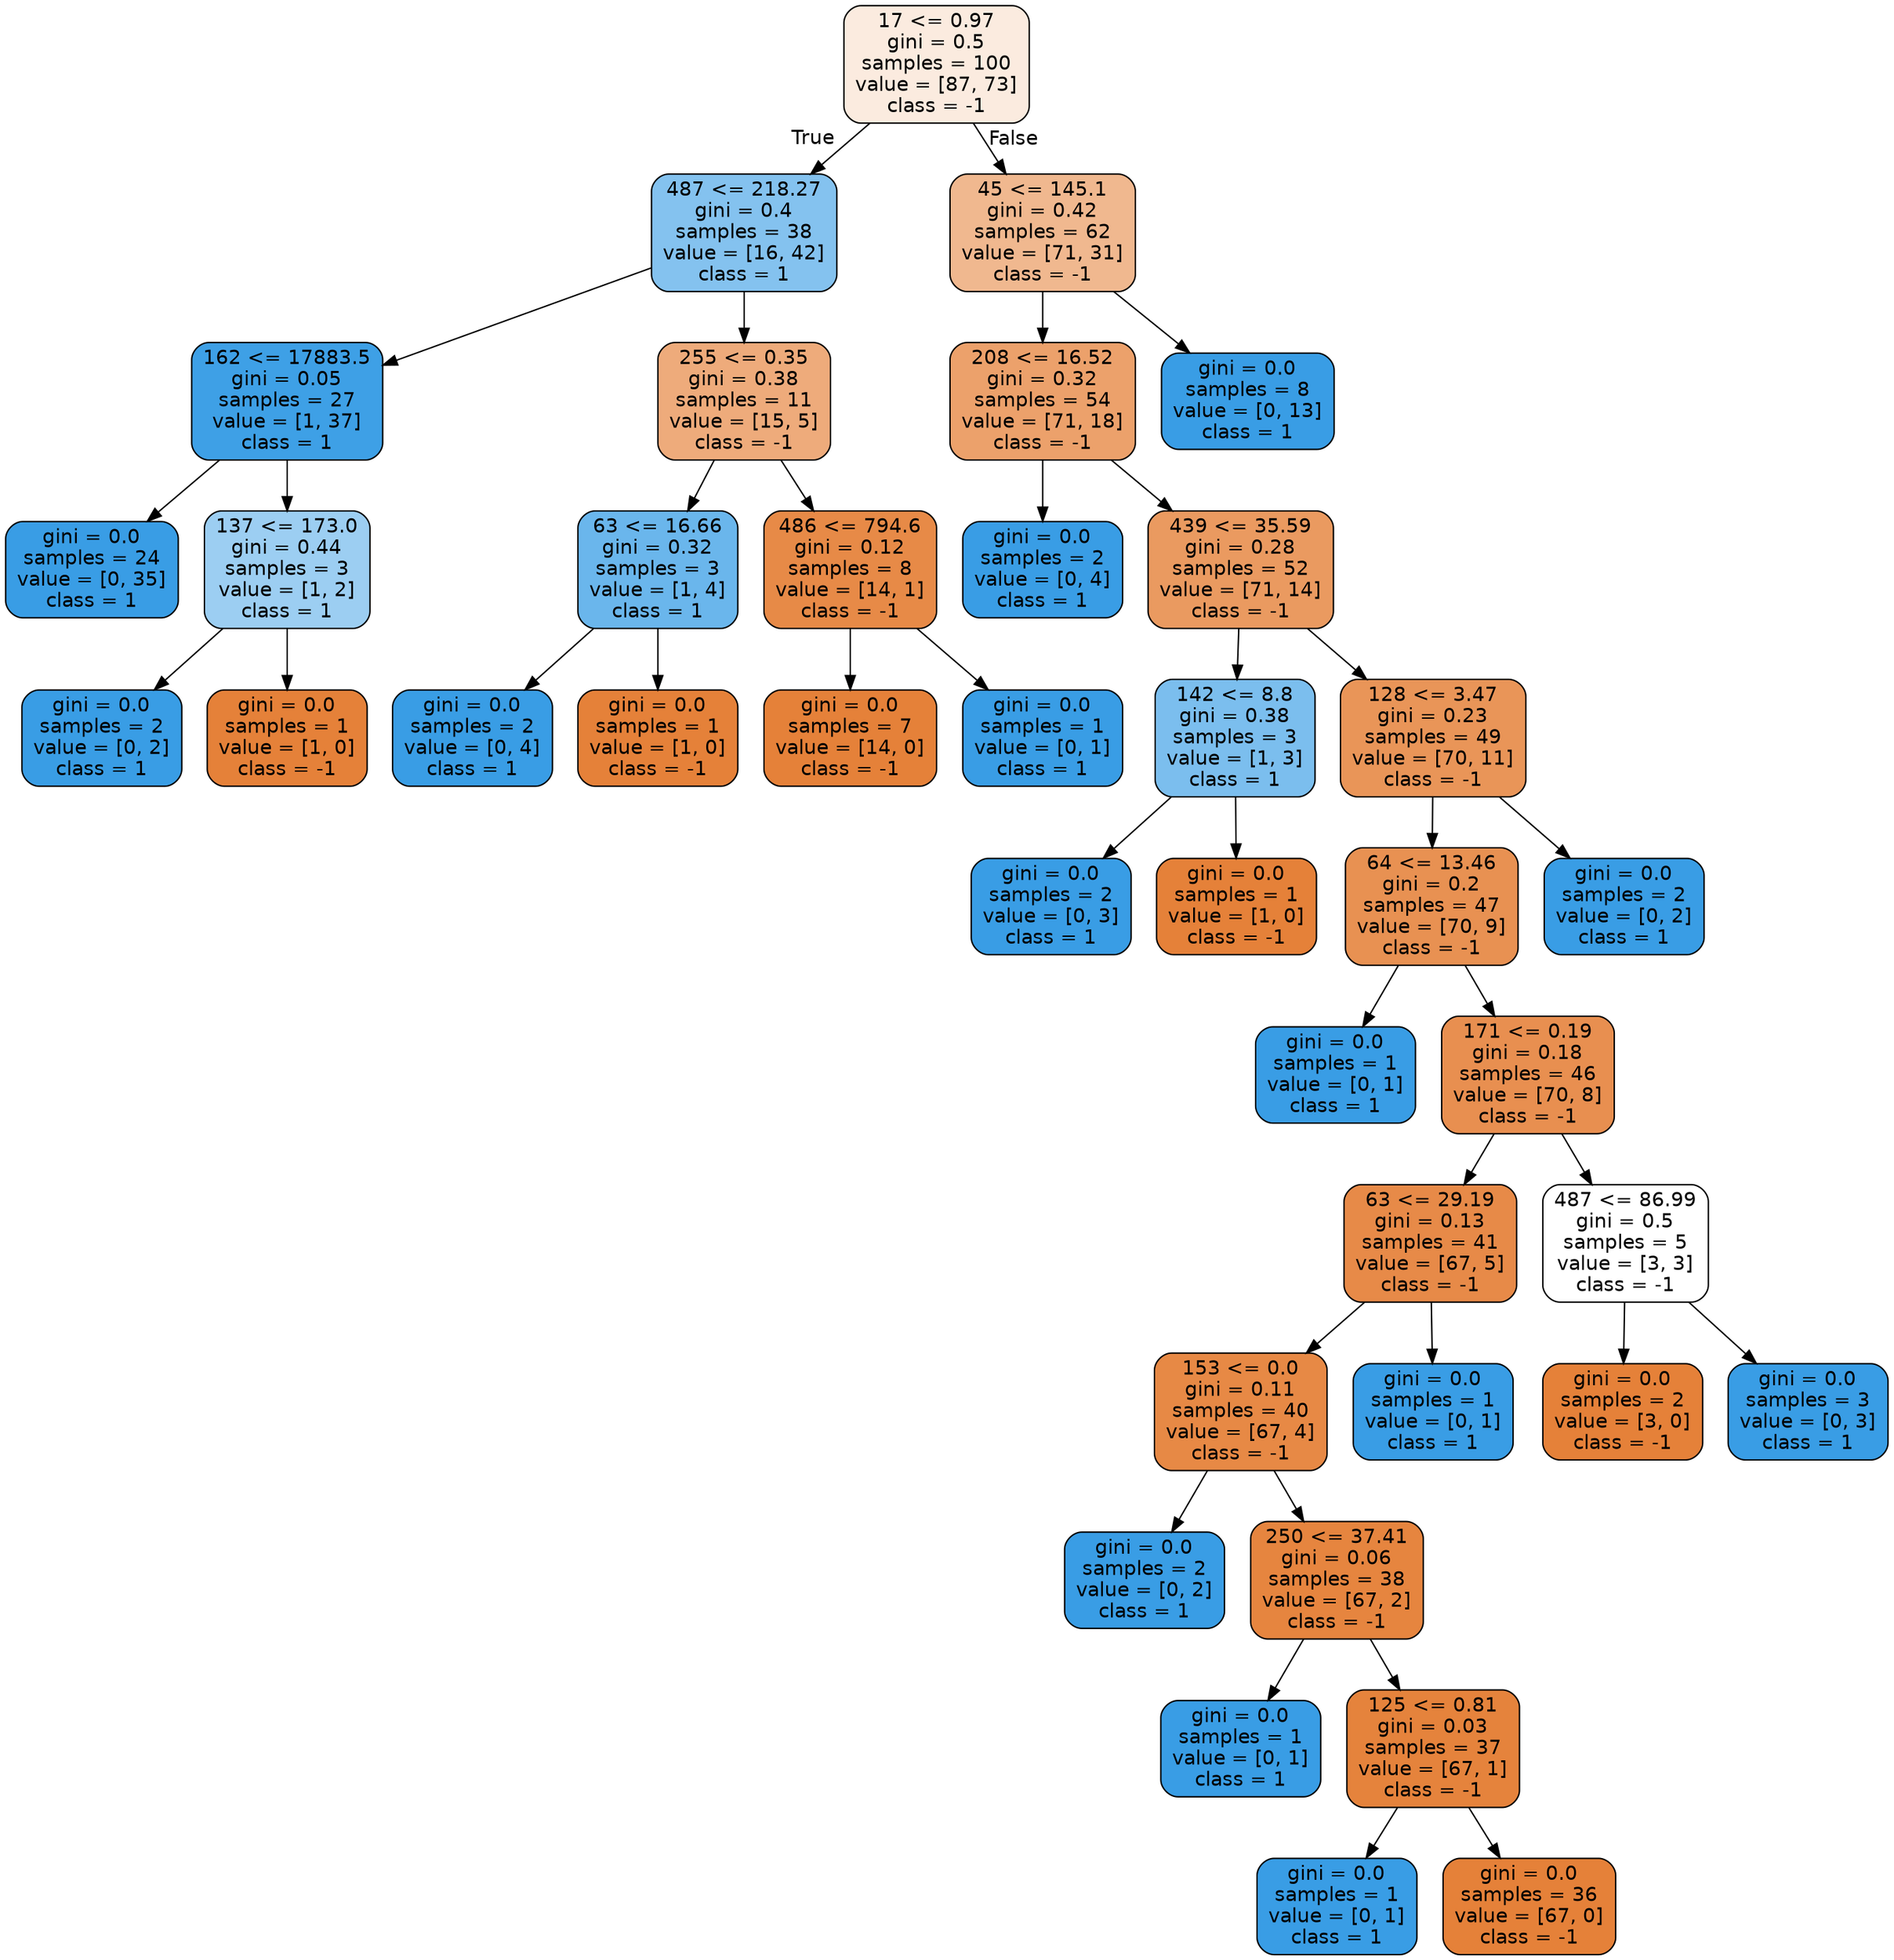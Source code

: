 digraph Tree {
node [shape=box, style="filled, rounded", color="black", fontname=helvetica] ;
edge [fontname=helvetica] ;
0 [label="17 <= 0.97\ngini = 0.5\nsamples = 100\nvalue = [87, 73]\nclass = -1", fillcolor="#fbebdf"] ;
1 [label="487 <= 218.27\ngini = 0.4\nsamples = 38\nvalue = [16, 42]\nclass = 1", fillcolor="#84c2ef"] ;
0 -> 1 [labeldistance=2.5, labelangle=45, headlabel="True"] ;
2 [label="162 <= 17883.5\ngini = 0.05\nsamples = 27\nvalue = [1, 37]\nclass = 1", fillcolor="#3ea0e6"] ;
1 -> 2 ;
3 [label="gini = 0.0\nsamples = 24\nvalue = [0, 35]\nclass = 1", fillcolor="#399de5"] ;
2 -> 3 ;
4 [label="137 <= 173.0\ngini = 0.44\nsamples = 3\nvalue = [1, 2]\nclass = 1", fillcolor="#9ccef2"] ;
2 -> 4 ;
5 [label="gini = 0.0\nsamples = 2\nvalue = [0, 2]\nclass = 1", fillcolor="#399de5"] ;
4 -> 5 ;
6 [label="gini = 0.0\nsamples = 1\nvalue = [1, 0]\nclass = -1", fillcolor="#e58139"] ;
4 -> 6 ;
7 [label="255 <= 0.35\ngini = 0.38\nsamples = 11\nvalue = [15, 5]\nclass = -1", fillcolor="#eeab7b"] ;
1 -> 7 ;
8 [label="63 <= 16.66\ngini = 0.32\nsamples = 3\nvalue = [1, 4]\nclass = 1", fillcolor="#6ab6ec"] ;
7 -> 8 ;
9 [label="gini = 0.0\nsamples = 2\nvalue = [0, 4]\nclass = 1", fillcolor="#399de5"] ;
8 -> 9 ;
10 [label="gini = 0.0\nsamples = 1\nvalue = [1, 0]\nclass = -1", fillcolor="#e58139"] ;
8 -> 10 ;
11 [label="486 <= 794.6\ngini = 0.12\nsamples = 8\nvalue = [14, 1]\nclass = -1", fillcolor="#e78a47"] ;
7 -> 11 ;
12 [label="gini = 0.0\nsamples = 7\nvalue = [14, 0]\nclass = -1", fillcolor="#e58139"] ;
11 -> 12 ;
13 [label="gini = 0.0\nsamples = 1\nvalue = [0, 1]\nclass = 1", fillcolor="#399de5"] ;
11 -> 13 ;
14 [label="45 <= 145.1\ngini = 0.42\nsamples = 62\nvalue = [71, 31]\nclass = -1", fillcolor="#f0b88f"] ;
0 -> 14 [labeldistance=2.5, labelangle=-45, headlabel="False"] ;
15 [label="208 <= 16.52\ngini = 0.32\nsamples = 54\nvalue = [71, 18]\nclass = -1", fillcolor="#eca16b"] ;
14 -> 15 ;
16 [label="gini = 0.0\nsamples = 2\nvalue = [0, 4]\nclass = 1", fillcolor="#399de5"] ;
15 -> 16 ;
17 [label="439 <= 35.59\ngini = 0.28\nsamples = 52\nvalue = [71, 14]\nclass = -1", fillcolor="#ea9a60"] ;
15 -> 17 ;
18 [label="142 <= 8.8\ngini = 0.38\nsamples = 3\nvalue = [1, 3]\nclass = 1", fillcolor="#7bbeee"] ;
17 -> 18 ;
19 [label="gini = 0.0\nsamples = 2\nvalue = [0, 3]\nclass = 1", fillcolor="#399de5"] ;
18 -> 19 ;
20 [label="gini = 0.0\nsamples = 1\nvalue = [1, 0]\nclass = -1", fillcolor="#e58139"] ;
18 -> 20 ;
21 [label="128 <= 3.47\ngini = 0.23\nsamples = 49\nvalue = [70, 11]\nclass = -1", fillcolor="#e99558"] ;
17 -> 21 ;
22 [label="64 <= 13.46\ngini = 0.2\nsamples = 47\nvalue = [70, 9]\nclass = -1", fillcolor="#e89152"] ;
21 -> 22 ;
23 [label="gini = 0.0\nsamples = 1\nvalue = [0, 1]\nclass = 1", fillcolor="#399de5"] ;
22 -> 23 ;
24 [label="171 <= 0.19\ngini = 0.18\nsamples = 46\nvalue = [70, 8]\nclass = -1", fillcolor="#e88f50"] ;
22 -> 24 ;
25 [label="63 <= 29.19\ngini = 0.13\nsamples = 41\nvalue = [67, 5]\nclass = -1", fillcolor="#e78a48"] ;
24 -> 25 ;
26 [label="153 <= 0.0\ngini = 0.11\nsamples = 40\nvalue = [67, 4]\nclass = -1", fillcolor="#e78945"] ;
25 -> 26 ;
27 [label="gini = 0.0\nsamples = 2\nvalue = [0, 2]\nclass = 1", fillcolor="#399de5"] ;
26 -> 27 ;
28 [label="250 <= 37.41\ngini = 0.06\nsamples = 38\nvalue = [67, 2]\nclass = -1", fillcolor="#e6853f"] ;
26 -> 28 ;
29 [label="gini = 0.0\nsamples = 1\nvalue = [0, 1]\nclass = 1", fillcolor="#399de5"] ;
28 -> 29 ;
30 [label="125 <= 0.81\ngini = 0.03\nsamples = 37\nvalue = [67, 1]\nclass = -1", fillcolor="#e5833c"] ;
28 -> 30 ;
31 [label="gini = 0.0\nsamples = 1\nvalue = [0, 1]\nclass = 1", fillcolor="#399de5"] ;
30 -> 31 ;
32 [label="gini = 0.0\nsamples = 36\nvalue = [67, 0]\nclass = -1", fillcolor="#e58139"] ;
30 -> 32 ;
33 [label="gini = 0.0\nsamples = 1\nvalue = [0, 1]\nclass = 1", fillcolor="#399de5"] ;
25 -> 33 ;
34 [label="487 <= 86.99\ngini = 0.5\nsamples = 5\nvalue = [3, 3]\nclass = -1", fillcolor="#ffffff"] ;
24 -> 34 ;
35 [label="gini = 0.0\nsamples = 2\nvalue = [3, 0]\nclass = -1", fillcolor="#e58139"] ;
34 -> 35 ;
36 [label="gini = 0.0\nsamples = 3\nvalue = [0, 3]\nclass = 1", fillcolor="#399de5"] ;
34 -> 36 ;
37 [label="gini = 0.0\nsamples = 2\nvalue = [0, 2]\nclass = 1", fillcolor="#399de5"] ;
21 -> 37 ;
38 [label="gini = 0.0\nsamples = 8\nvalue = [0, 13]\nclass = 1", fillcolor="#399de5"] ;
14 -> 38 ;
}